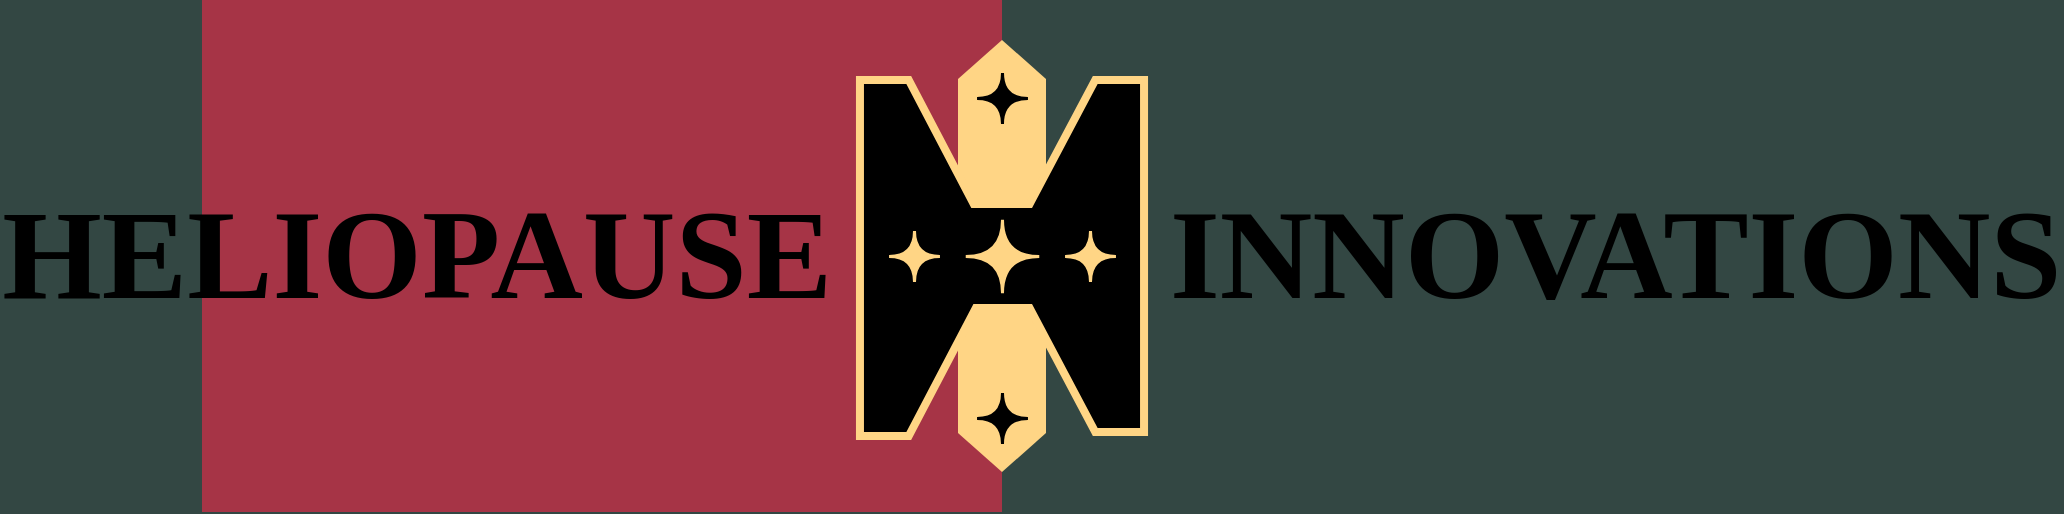 <mxfile version="28.2.7">
  <diagram name="Page-1" id="8TIDWWbVEZXTzMkeg794">
    <mxGraphModel dx="1425" dy="828" grid="1" gridSize="2" guides="1" tooltips="1" connect="1" arrows="1" fold="1" page="1" pageScale="1" pageWidth="800" pageHeight="256" background="light-dark(#334743, #121212)" math="0" shadow="0" adaptiveColors="none">
      <root>
        <mxCell id="0" />
        <mxCell id="1" parent="0" />
        <mxCell id="fRU-HqgS-LtAF15UyHwC-10" value="" style="rounded=0;whiteSpace=wrap;html=1;strokeColor=none;fillColor=#A63446;" parent="1" vertex="1">
          <mxGeometry width="400" height="256" as="geometry" />
        </mxCell>
        <mxCell id="fRU-HqgS-LtAF15UyHwC-15" value="" style="verticalLabelPosition=bottom;verticalAlign=top;html=1;shape=mxgraph.basic.polygon;polyCoords=[[0.5,0],[0.5,0],[1,0.09],[1,0.91],[0.5,1],[0.5,1],[0,0.91],[0,0.09]];polyline=0;fillColor=#FFD585;strokeColor=none;" parent="1" vertex="1">
          <mxGeometry x="378" y="20" width="44" height="216" as="geometry" />
        </mxCell>
        <mxCell id="fRU-HqgS-LtAF15UyHwC-6" value="" style="verticalLabelPosition=bottom;verticalAlign=top;html=1;shape=mxgraph.basic.polygon;polyCoords=[[0.33,0],[0.56,0],[1,0.5],[1,0.5],[0.56,1],[0.33,1],[0.33,0.78],[0.33,0.25]];polyline=0;strokeColor=#FFD585;fillColor=#000000;strokeWidth=4;" parent="1" vertex="1">
          <mxGeometry x="294" y="40" width="106" height="178" as="geometry" />
        </mxCell>
        <mxCell id="fRU-HqgS-LtAF15UyHwC-7" value="" style="verticalLabelPosition=bottom;verticalAlign=top;html=1;shape=mxgraph.basic.polygon;polyCoords=[[0.33,0],[0.56,0],[1,0.5],[1,0.5],[0.56,1],[0.33,1],[0.33,0.78],[0.33,0.25]];polyline=0;strokeColor=#FFD585;fillColor=#000000;strokeWidth=4;direction=west;" parent="1" vertex="1">
          <mxGeometry x="400" y="40" width="106" height="176" as="geometry" />
        </mxCell>
        <mxCell id="fRU-HqgS-LtAF15UyHwC-11" value="" style="rounded=0;whiteSpace=wrap;html=1;strokeColor=none;fillColor=#000000;" parent="1" vertex="1">
          <mxGeometry x="380" y="104" width="40" height="48" as="geometry" />
        </mxCell>
        <mxCell id="fRU-HqgS-LtAF15UyHwC-14" value="" style="shape=switch;whiteSpace=wrap;html=1;strokeColor=default;fillColor=#000000;rotation=45;strokeWidth=1.5;" parent="1" vertex="1">
          <mxGeometry x="391" y="40" width="18" height="18" as="geometry" />
        </mxCell>
        <mxCell id="fRU-HqgS-LtAF15UyHwC-19" value="" style="shape=switch;whiteSpace=wrap;html=1;strokeColor=default;fillColor=#000000;rotation=45;strokeWidth=1.5;" parent="1" vertex="1">
          <mxGeometry x="391" y="200" width="18" height="18" as="geometry" />
        </mxCell>
        <mxCell id="fRU-HqgS-LtAF15UyHwC-20" value="" style="shape=switch;whiteSpace=wrap;html=1;strokeColor=#FFD585;fillColor=#FFD585;rotation=45;strokeWidth=1.5;" parent="1" vertex="1">
          <mxGeometry x="387" y="115" width="26" height="26" as="geometry" />
        </mxCell>
        <mxCell id="fRU-HqgS-LtAF15UyHwC-21" value="" style="shape=switch;whiteSpace=wrap;html=1;strokeColor=#FFD585;fillColor=#FFD585;rotation=45;strokeWidth=1.5;" parent="1" vertex="1">
          <mxGeometry x="435" y="119" width="18" height="18" as="geometry" />
        </mxCell>
        <mxCell id="fRU-HqgS-LtAF15UyHwC-22" value="" style="shape=switch;whiteSpace=wrap;html=1;strokeColor=#FFD585;fillColor=#FFD585;rotation=45;strokeWidth=1.5;" parent="1" vertex="1">
          <mxGeometry x="347" y="119" width="18" height="18" as="geometry" />
        </mxCell>
        <mxCell id="bvuFerMu_lM5-2CuSNIG-1" value="&lt;font face=&quot;MaquiW00-Heavy&quot; style=&quot;font-size: 64px;&quot;&gt;HELIOPAUSE&lt;/font&gt;" style="text;strokeColor=none;fillColor=none;html=1;fontSize=24;fontStyle=1;verticalAlign=middle;align=right;spacingRight=0;spacing=12;labelBorderColor=none;labelBackgroundColor=none;backgroundOutline=0;textShadow=0;shadowColor=#FFD585;" vertex="1" parent="1">
          <mxGeometry y="38" width="326" height="180" as="geometry" />
        </mxCell>
        <mxCell id="bvuFerMu_lM5-2CuSNIG-2" style="edgeStyle=orthogonalEdgeStyle;rounded=0;orthogonalLoop=1;jettySize=auto;html=1;exitX=0.5;exitY=1;exitDx=0;exitDy=0;" edge="1" parent="1" source="bvuFerMu_lM5-2CuSNIG-1" target="bvuFerMu_lM5-2CuSNIG-1">
          <mxGeometry relative="1" as="geometry" />
        </mxCell>
        <mxCell id="bvuFerMu_lM5-2CuSNIG-4" value="&lt;font style=&quot;font-size: 64px;&quot; face=&quot;MaquiW00-Heavy&quot;&gt;INNOVATIONS&lt;/font&gt;" style="text;strokeColor=none;fillColor=none;html=1;fontSize=24;fontStyle=1;verticalAlign=middle;align=left;spacingRight=0;spacing=12;labelBorderColor=none;labelBackgroundColor=none;backgroundOutline=0;" vertex="1" parent="1">
          <mxGeometry x="472" y="38" width="326" height="180" as="geometry" />
        </mxCell>
      </root>
    </mxGraphModel>
  </diagram>
</mxfile>
